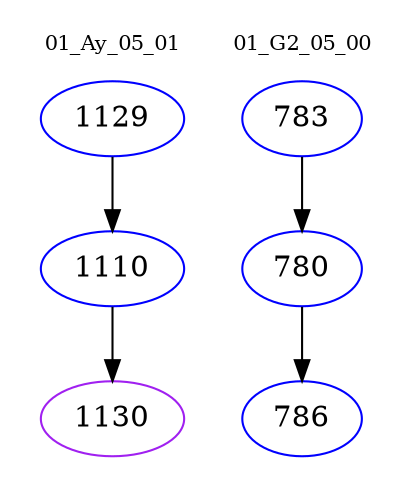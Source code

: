 digraph{
subgraph cluster_0 {
color = white
label = "01_Ay_05_01";
fontsize=10;
T0_1129 [label="1129", color="blue"]
T0_1129 -> T0_1110 [color="black"]
T0_1110 [label="1110", color="blue"]
T0_1110 -> T0_1130 [color="black"]
T0_1130 [label="1130", color="purple"]
}
subgraph cluster_1 {
color = white
label = "01_G2_05_00";
fontsize=10;
T1_783 [label="783", color="blue"]
T1_783 -> T1_780 [color="black"]
T1_780 [label="780", color="blue"]
T1_780 -> T1_786 [color="black"]
T1_786 [label="786", color="blue"]
}
}
